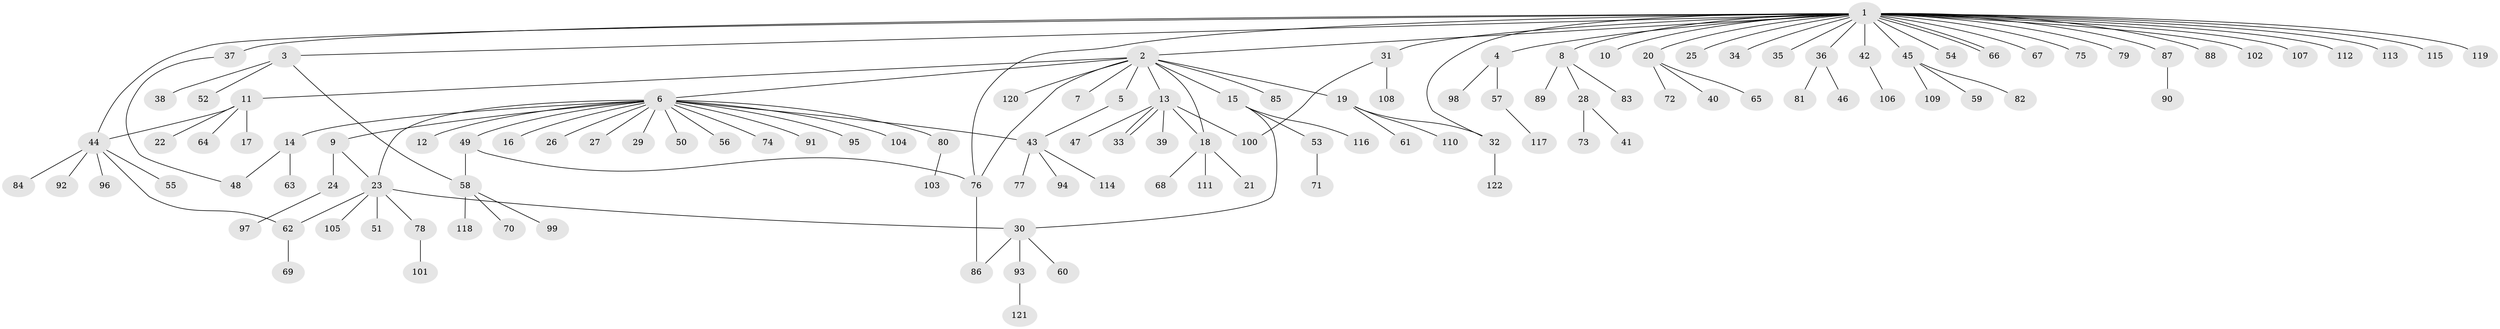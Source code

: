 // coarse degree distribution, {1: 0.6938775510204082, 6: 0.02040816326530612, 2: 0.12244897959183673, 4: 0.04081632653061224, 15: 0.02040816326530612, 5: 0.02040816326530612, 3: 0.04081632653061224, 25: 0.02040816326530612, 7: 0.02040816326530612}
// Generated by graph-tools (version 1.1) at 2025/36/03/04/25 23:36:47]
// undirected, 122 vertices, 136 edges
graph export_dot {
  node [color=gray90,style=filled];
  1;
  2;
  3;
  4;
  5;
  6;
  7;
  8;
  9;
  10;
  11;
  12;
  13;
  14;
  15;
  16;
  17;
  18;
  19;
  20;
  21;
  22;
  23;
  24;
  25;
  26;
  27;
  28;
  29;
  30;
  31;
  32;
  33;
  34;
  35;
  36;
  37;
  38;
  39;
  40;
  41;
  42;
  43;
  44;
  45;
  46;
  47;
  48;
  49;
  50;
  51;
  52;
  53;
  54;
  55;
  56;
  57;
  58;
  59;
  60;
  61;
  62;
  63;
  64;
  65;
  66;
  67;
  68;
  69;
  70;
  71;
  72;
  73;
  74;
  75;
  76;
  77;
  78;
  79;
  80;
  81;
  82;
  83;
  84;
  85;
  86;
  87;
  88;
  89;
  90;
  91;
  92;
  93;
  94;
  95;
  96;
  97;
  98;
  99;
  100;
  101;
  102;
  103;
  104;
  105;
  106;
  107;
  108;
  109;
  110;
  111;
  112;
  113;
  114;
  115;
  116;
  117;
  118;
  119;
  120;
  121;
  122;
  1 -- 2;
  1 -- 3;
  1 -- 4;
  1 -- 8;
  1 -- 10;
  1 -- 20;
  1 -- 25;
  1 -- 31;
  1 -- 32;
  1 -- 34;
  1 -- 35;
  1 -- 36;
  1 -- 37;
  1 -- 42;
  1 -- 44;
  1 -- 45;
  1 -- 54;
  1 -- 66;
  1 -- 66;
  1 -- 67;
  1 -- 75;
  1 -- 76;
  1 -- 79;
  1 -- 87;
  1 -- 88;
  1 -- 102;
  1 -- 107;
  1 -- 112;
  1 -- 113;
  1 -- 115;
  1 -- 119;
  2 -- 5;
  2 -- 6;
  2 -- 7;
  2 -- 11;
  2 -- 13;
  2 -- 15;
  2 -- 18;
  2 -- 19;
  2 -- 76;
  2 -- 85;
  2 -- 120;
  3 -- 38;
  3 -- 52;
  3 -- 58;
  4 -- 57;
  4 -- 98;
  5 -- 43;
  6 -- 9;
  6 -- 12;
  6 -- 14;
  6 -- 16;
  6 -- 23;
  6 -- 26;
  6 -- 27;
  6 -- 29;
  6 -- 43;
  6 -- 49;
  6 -- 50;
  6 -- 56;
  6 -- 74;
  6 -- 80;
  6 -- 91;
  6 -- 95;
  6 -- 104;
  8 -- 28;
  8 -- 83;
  8 -- 89;
  9 -- 23;
  9 -- 24;
  11 -- 17;
  11 -- 22;
  11 -- 44;
  11 -- 64;
  13 -- 18;
  13 -- 33;
  13 -- 33;
  13 -- 39;
  13 -- 47;
  13 -- 100;
  14 -- 48;
  14 -- 63;
  15 -- 30;
  15 -- 53;
  15 -- 116;
  18 -- 21;
  18 -- 68;
  18 -- 111;
  19 -- 32;
  19 -- 61;
  19 -- 110;
  20 -- 40;
  20 -- 65;
  20 -- 72;
  23 -- 30;
  23 -- 51;
  23 -- 62;
  23 -- 78;
  23 -- 105;
  24 -- 97;
  28 -- 41;
  28 -- 73;
  30 -- 60;
  30 -- 86;
  30 -- 93;
  31 -- 100;
  31 -- 108;
  32 -- 122;
  36 -- 46;
  36 -- 81;
  37 -- 48;
  42 -- 106;
  43 -- 77;
  43 -- 94;
  43 -- 114;
  44 -- 55;
  44 -- 62;
  44 -- 84;
  44 -- 92;
  44 -- 96;
  45 -- 59;
  45 -- 82;
  45 -- 109;
  49 -- 58;
  49 -- 76;
  53 -- 71;
  57 -- 117;
  58 -- 70;
  58 -- 99;
  58 -- 118;
  62 -- 69;
  76 -- 86;
  78 -- 101;
  80 -- 103;
  87 -- 90;
  93 -- 121;
}
